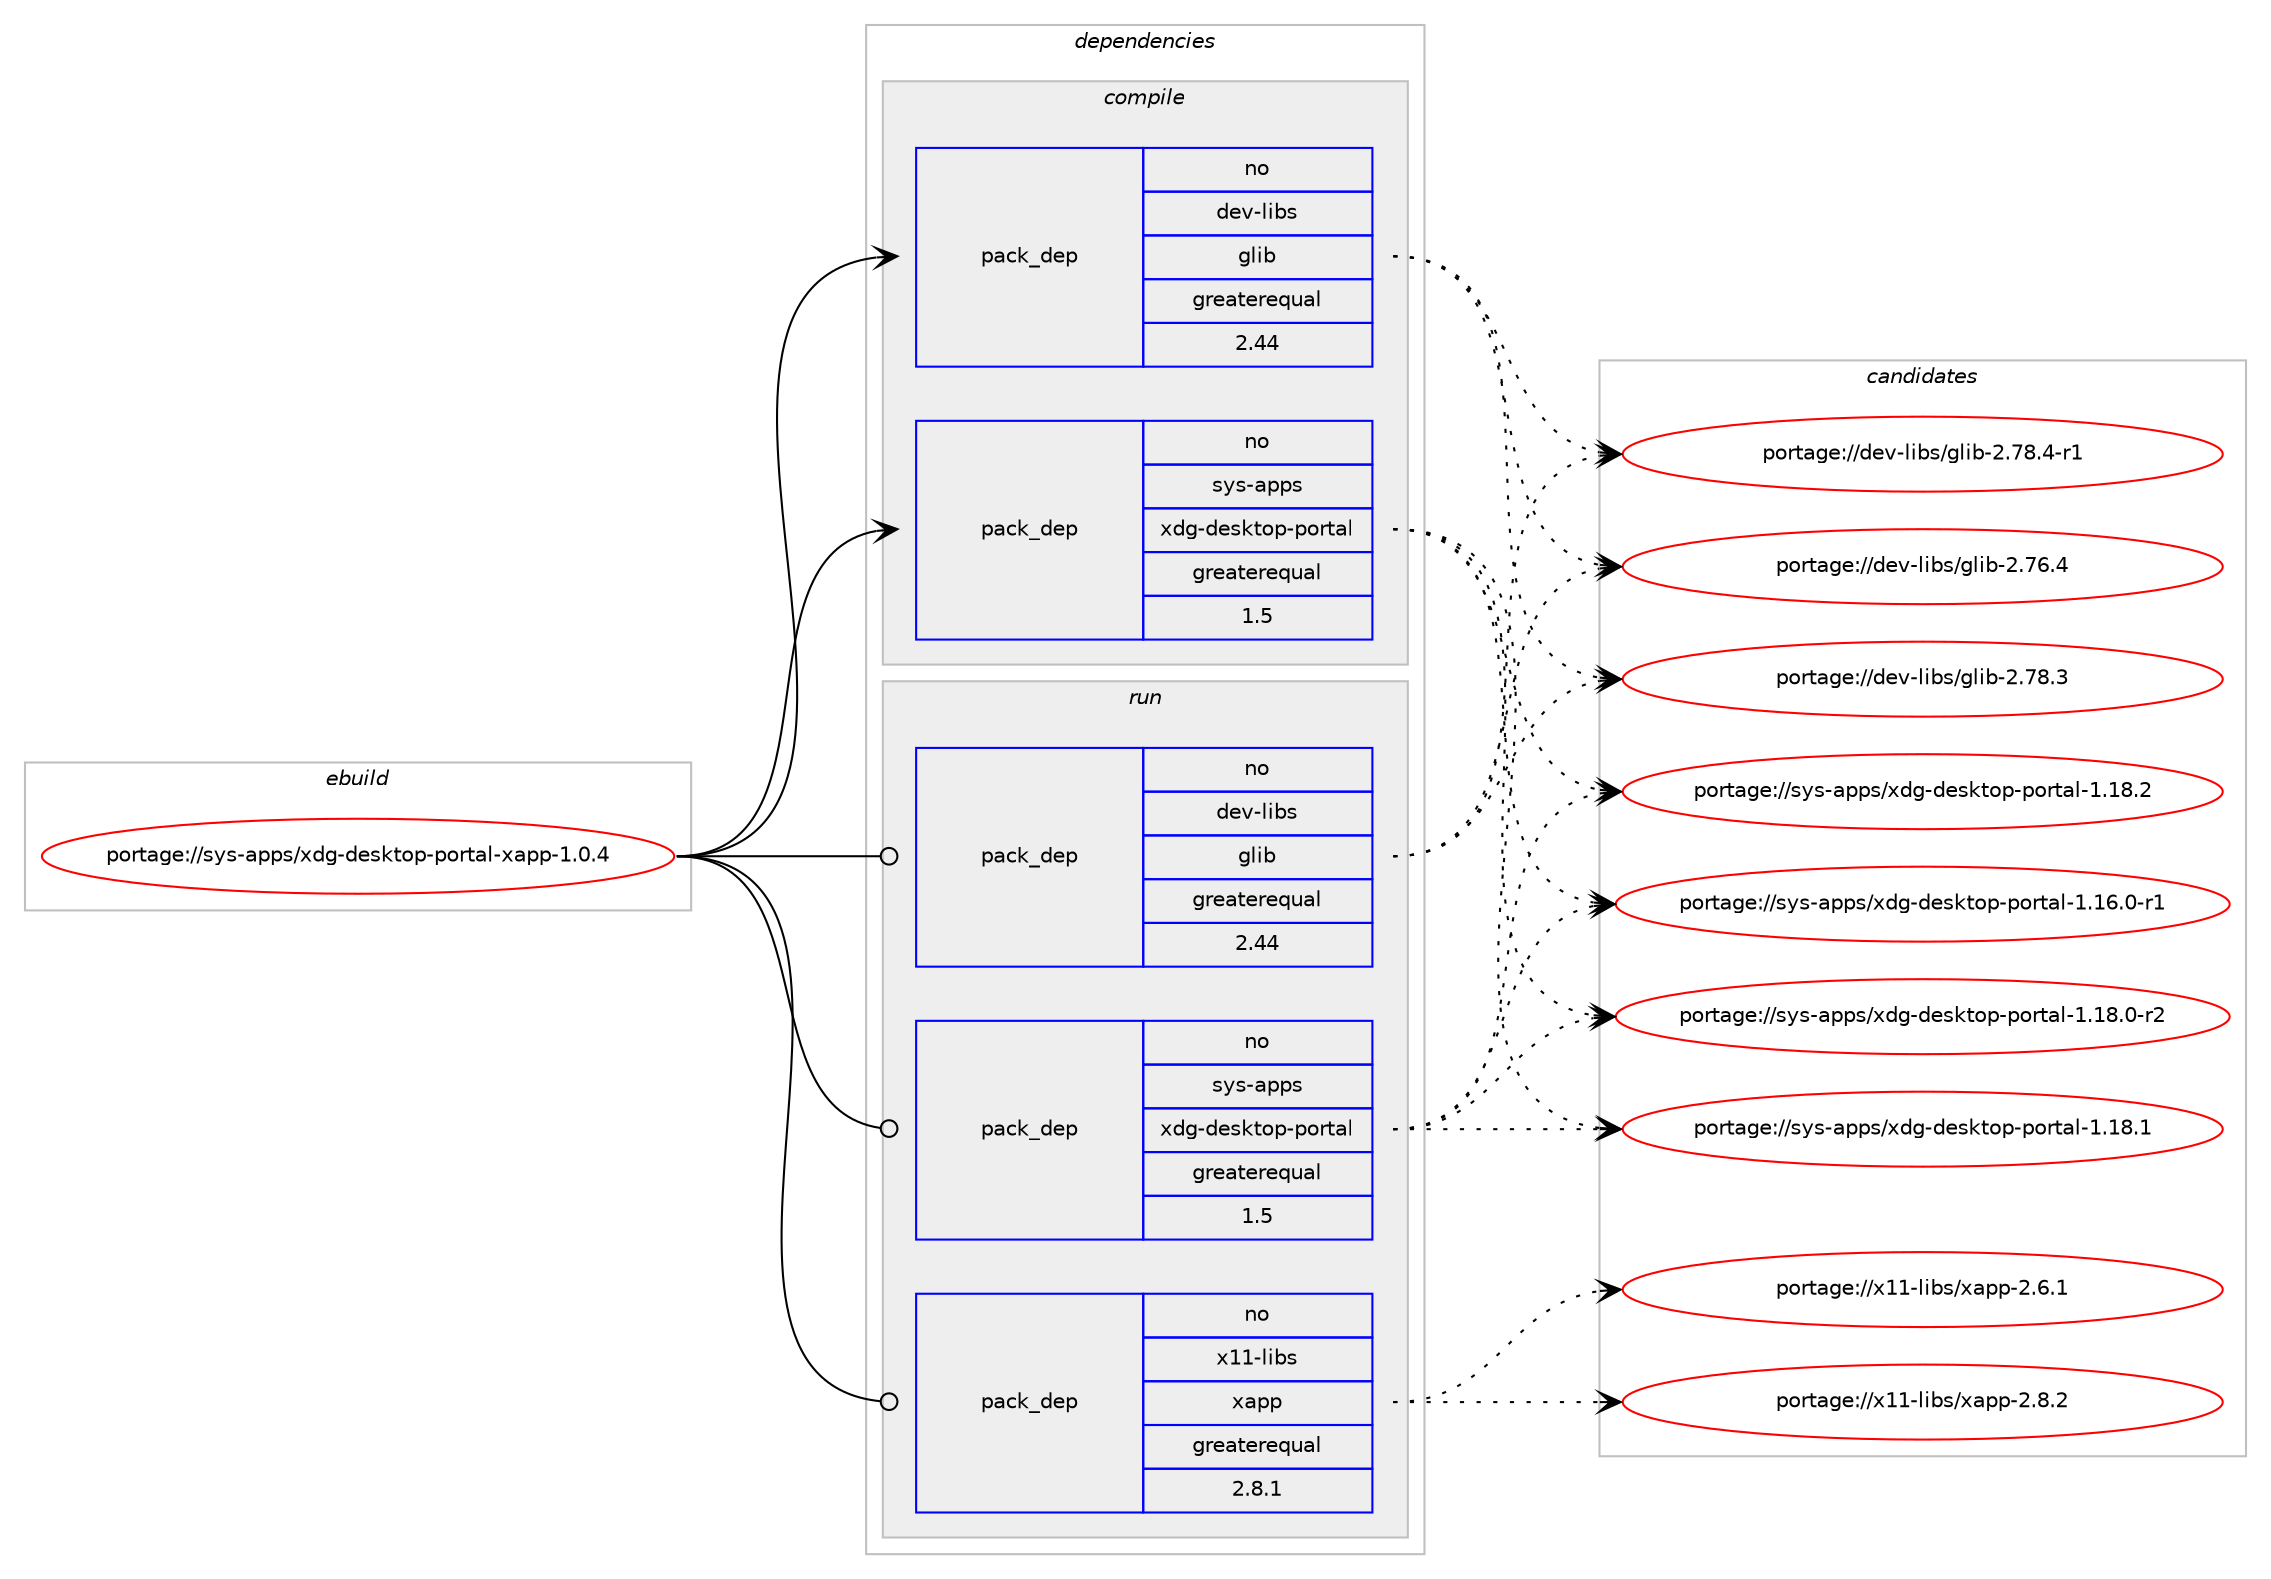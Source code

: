 digraph prolog {

# *************
# Graph options
# *************

newrank=true;
concentrate=true;
compound=true;
graph [rankdir=LR,fontname=Helvetica,fontsize=10,ranksep=1.5];#, ranksep=2.5, nodesep=0.2];
edge  [arrowhead=vee];
node  [fontname=Helvetica,fontsize=10];

# **********
# The ebuild
# **********

subgraph cluster_leftcol {
color=gray;
rank=same;
label=<<i>ebuild</i>>;
id [label="portage://sys-apps/xdg-desktop-portal-xapp-1.0.4", color=red, width=4, href="../sys-apps/xdg-desktop-portal-xapp-1.0.4.svg"];
}

# ****************
# The dependencies
# ****************

subgraph cluster_midcol {
color=gray;
label=<<i>dependencies</i>>;
subgraph cluster_compile {
fillcolor="#eeeeee";
style=filled;
label=<<i>compile</i>>;
subgraph pack5006 {
dependency16952 [label=<<TABLE BORDER="0" CELLBORDER="1" CELLSPACING="0" CELLPADDING="4" WIDTH="220"><TR><TD ROWSPAN="6" CELLPADDING="30">pack_dep</TD></TR><TR><TD WIDTH="110">no</TD></TR><TR><TD>dev-libs</TD></TR><TR><TD>glib</TD></TR><TR><TD>greaterequal</TD></TR><TR><TD>2.44</TD></TR></TABLE>>, shape=none, color=blue];
}
id:e -> dependency16952:w [weight=20,style="solid",arrowhead="vee"];
subgraph pack5007 {
dependency16953 [label=<<TABLE BORDER="0" CELLBORDER="1" CELLSPACING="0" CELLPADDING="4" WIDTH="220"><TR><TD ROWSPAN="6" CELLPADDING="30">pack_dep</TD></TR><TR><TD WIDTH="110">no</TD></TR><TR><TD>sys-apps</TD></TR><TR><TD>xdg-desktop-portal</TD></TR><TR><TD>greaterequal</TD></TR><TR><TD>1.5</TD></TR></TABLE>>, shape=none, color=blue];
}
id:e -> dependency16953:w [weight=20,style="solid",arrowhead="vee"];
}
subgraph cluster_compileandrun {
fillcolor="#eeeeee";
style=filled;
label=<<i>compile and run</i>>;
}
subgraph cluster_run {
fillcolor="#eeeeee";
style=filled;
label=<<i>run</i>>;
subgraph pack5008 {
dependency16954 [label=<<TABLE BORDER="0" CELLBORDER="1" CELLSPACING="0" CELLPADDING="4" WIDTH="220"><TR><TD ROWSPAN="6" CELLPADDING="30">pack_dep</TD></TR><TR><TD WIDTH="110">no</TD></TR><TR><TD>dev-libs</TD></TR><TR><TD>glib</TD></TR><TR><TD>greaterequal</TD></TR><TR><TD>2.44</TD></TR></TABLE>>, shape=none, color=blue];
}
id:e -> dependency16954:w [weight=20,style="solid",arrowhead="odot"];
subgraph pack5009 {
dependency16955 [label=<<TABLE BORDER="0" CELLBORDER="1" CELLSPACING="0" CELLPADDING="4" WIDTH="220"><TR><TD ROWSPAN="6" CELLPADDING="30">pack_dep</TD></TR><TR><TD WIDTH="110">no</TD></TR><TR><TD>sys-apps</TD></TR><TR><TD>xdg-desktop-portal</TD></TR><TR><TD>greaterequal</TD></TR><TR><TD>1.5</TD></TR></TABLE>>, shape=none, color=blue];
}
id:e -> dependency16955:w [weight=20,style="solid",arrowhead="odot"];
# *** BEGIN UNKNOWN DEPENDENCY TYPE (TODO) ***
# id -> package_dependency(portage://sys-apps/xdg-desktop-portal-xapp-1.0.4,run,no,sys-apps,xdg-desktop-portal-gtk,none,[,,],[],[])
# *** END UNKNOWN DEPENDENCY TYPE (TODO) ***

subgraph pack5010 {
dependency16956 [label=<<TABLE BORDER="0" CELLBORDER="1" CELLSPACING="0" CELLPADDING="4" WIDTH="220"><TR><TD ROWSPAN="6" CELLPADDING="30">pack_dep</TD></TR><TR><TD WIDTH="110">no</TD></TR><TR><TD>x11-libs</TD></TR><TR><TD>xapp</TD></TR><TR><TD>greaterequal</TD></TR><TR><TD>2.8.1</TD></TR></TABLE>>, shape=none, color=blue];
}
id:e -> dependency16956:w [weight=20,style="solid",arrowhead="odot"];
}
}

# **************
# The candidates
# **************

subgraph cluster_choices {
rank=same;
color=gray;
label=<<i>candidates</i>>;

subgraph choice5006 {
color=black;
nodesep=1;
choice1001011184510810598115471031081059845504655544652 [label="portage://dev-libs/glib-2.76.4", color=red, width=4,href="../dev-libs/glib-2.76.4.svg"];
choice1001011184510810598115471031081059845504655564651 [label="portage://dev-libs/glib-2.78.3", color=red, width=4,href="../dev-libs/glib-2.78.3.svg"];
choice10010111845108105981154710310810598455046555646524511449 [label="portage://dev-libs/glib-2.78.4-r1", color=red, width=4,href="../dev-libs/glib-2.78.4-r1.svg"];
dependency16952:e -> choice1001011184510810598115471031081059845504655544652:w [style=dotted,weight="100"];
dependency16952:e -> choice1001011184510810598115471031081059845504655564651:w [style=dotted,weight="100"];
dependency16952:e -> choice10010111845108105981154710310810598455046555646524511449:w [style=dotted,weight="100"];
}
subgraph choice5007 {
color=black;
nodesep=1;
choice115121115459711211211547120100103451001011151071161111124511211111411697108454946495446484511449 [label="portage://sys-apps/xdg-desktop-portal-1.16.0-r1", color=red, width=4,href="../sys-apps/xdg-desktop-portal-1.16.0-r1.svg"];
choice115121115459711211211547120100103451001011151071161111124511211111411697108454946495646484511450 [label="portage://sys-apps/xdg-desktop-portal-1.18.0-r2", color=red, width=4,href="../sys-apps/xdg-desktop-portal-1.18.0-r2.svg"];
choice11512111545971121121154712010010345100101115107116111112451121111141169710845494649564649 [label="portage://sys-apps/xdg-desktop-portal-1.18.1", color=red, width=4,href="../sys-apps/xdg-desktop-portal-1.18.1.svg"];
choice11512111545971121121154712010010345100101115107116111112451121111141169710845494649564650 [label="portage://sys-apps/xdg-desktop-portal-1.18.2", color=red, width=4,href="../sys-apps/xdg-desktop-portal-1.18.2.svg"];
dependency16953:e -> choice115121115459711211211547120100103451001011151071161111124511211111411697108454946495446484511449:w [style=dotted,weight="100"];
dependency16953:e -> choice115121115459711211211547120100103451001011151071161111124511211111411697108454946495646484511450:w [style=dotted,weight="100"];
dependency16953:e -> choice11512111545971121121154712010010345100101115107116111112451121111141169710845494649564649:w [style=dotted,weight="100"];
dependency16953:e -> choice11512111545971121121154712010010345100101115107116111112451121111141169710845494649564650:w [style=dotted,weight="100"];
}
subgraph choice5008 {
color=black;
nodesep=1;
choice1001011184510810598115471031081059845504655544652 [label="portage://dev-libs/glib-2.76.4", color=red, width=4,href="../dev-libs/glib-2.76.4.svg"];
choice1001011184510810598115471031081059845504655564651 [label="portage://dev-libs/glib-2.78.3", color=red, width=4,href="../dev-libs/glib-2.78.3.svg"];
choice10010111845108105981154710310810598455046555646524511449 [label="portage://dev-libs/glib-2.78.4-r1", color=red, width=4,href="../dev-libs/glib-2.78.4-r1.svg"];
dependency16954:e -> choice1001011184510810598115471031081059845504655544652:w [style=dotted,weight="100"];
dependency16954:e -> choice1001011184510810598115471031081059845504655564651:w [style=dotted,weight="100"];
dependency16954:e -> choice10010111845108105981154710310810598455046555646524511449:w [style=dotted,weight="100"];
}
subgraph choice5009 {
color=black;
nodesep=1;
choice115121115459711211211547120100103451001011151071161111124511211111411697108454946495446484511449 [label="portage://sys-apps/xdg-desktop-portal-1.16.0-r1", color=red, width=4,href="../sys-apps/xdg-desktop-portal-1.16.0-r1.svg"];
choice115121115459711211211547120100103451001011151071161111124511211111411697108454946495646484511450 [label="portage://sys-apps/xdg-desktop-portal-1.18.0-r2", color=red, width=4,href="../sys-apps/xdg-desktop-portal-1.18.0-r2.svg"];
choice11512111545971121121154712010010345100101115107116111112451121111141169710845494649564649 [label="portage://sys-apps/xdg-desktop-portal-1.18.1", color=red, width=4,href="../sys-apps/xdg-desktop-portal-1.18.1.svg"];
choice11512111545971121121154712010010345100101115107116111112451121111141169710845494649564650 [label="portage://sys-apps/xdg-desktop-portal-1.18.2", color=red, width=4,href="../sys-apps/xdg-desktop-portal-1.18.2.svg"];
dependency16955:e -> choice115121115459711211211547120100103451001011151071161111124511211111411697108454946495446484511449:w [style=dotted,weight="100"];
dependency16955:e -> choice115121115459711211211547120100103451001011151071161111124511211111411697108454946495646484511450:w [style=dotted,weight="100"];
dependency16955:e -> choice11512111545971121121154712010010345100101115107116111112451121111141169710845494649564649:w [style=dotted,weight="100"];
dependency16955:e -> choice11512111545971121121154712010010345100101115107116111112451121111141169710845494649564650:w [style=dotted,weight="100"];
}
subgraph choice5010 {
color=black;
nodesep=1;
choice120494945108105981154712097112112455046544649 [label="portage://x11-libs/xapp-2.6.1", color=red, width=4,href="../x11-libs/xapp-2.6.1.svg"];
choice120494945108105981154712097112112455046564650 [label="portage://x11-libs/xapp-2.8.2", color=red, width=4,href="../x11-libs/xapp-2.8.2.svg"];
dependency16956:e -> choice120494945108105981154712097112112455046544649:w [style=dotted,weight="100"];
dependency16956:e -> choice120494945108105981154712097112112455046564650:w [style=dotted,weight="100"];
}
}

}
